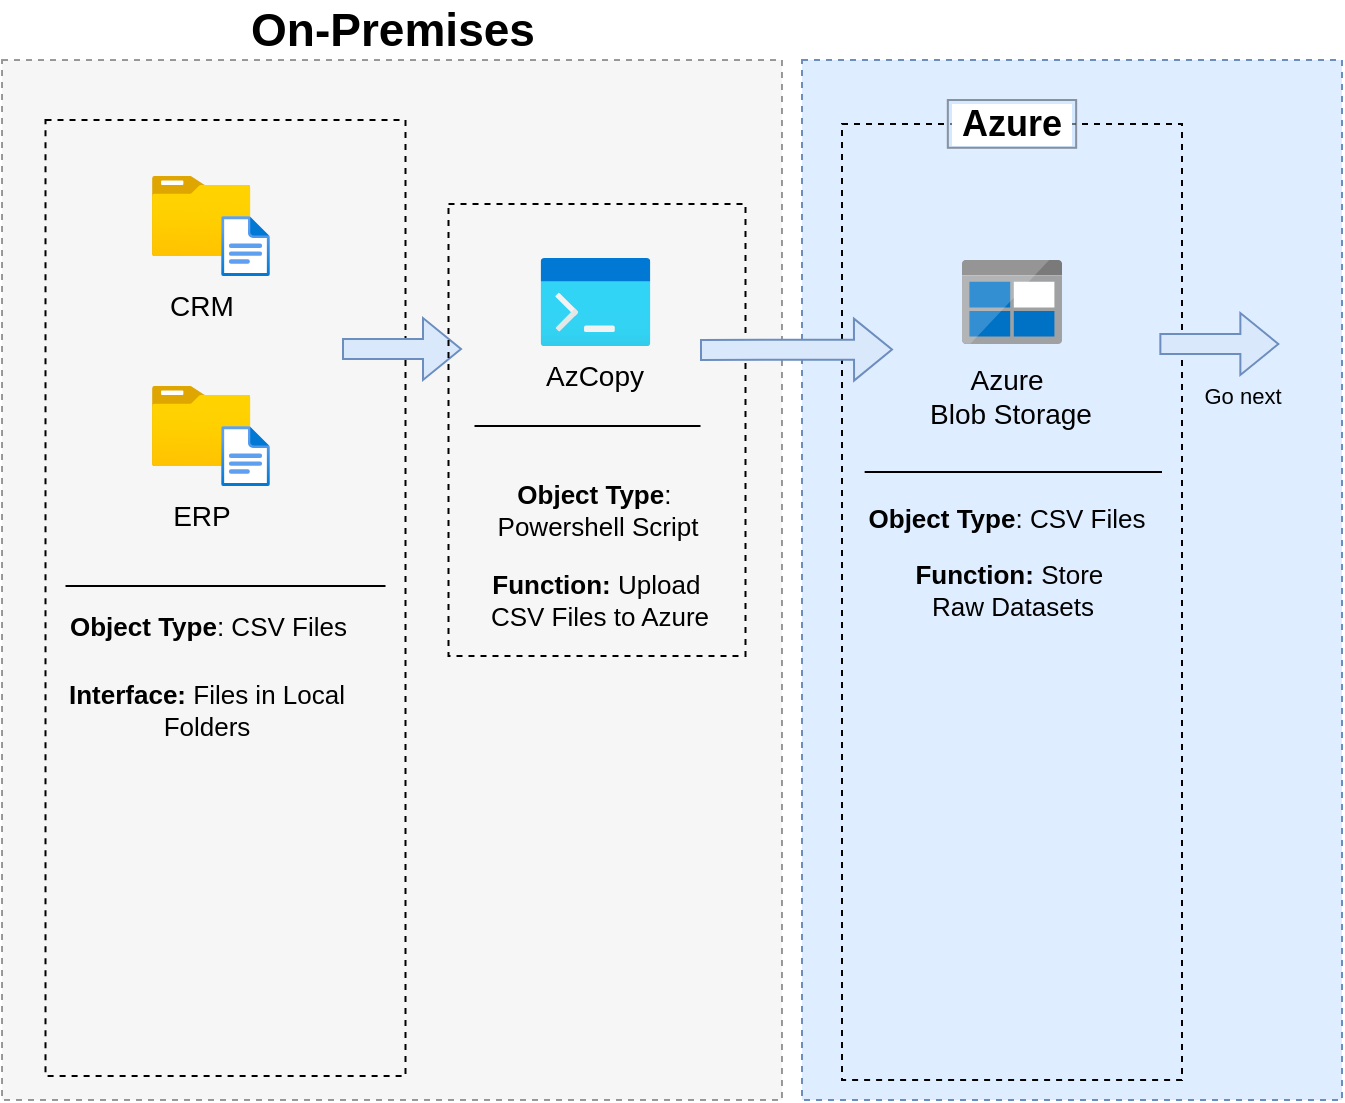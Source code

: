 <mxfile version="28.0.6">
  <diagram name="Page-1" id="2p3W1TwI71qRCSyU0E8I">
    <mxGraphModel dx="3565" dy="1873" grid="1" gridSize="10" guides="1" tooltips="1" connect="1" arrows="1" fold="1" page="1" pageScale="1" pageWidth="2500" pageHeight="1920" background="none" math="0" shadow="0">
      <root>
        <mxCell id="0" />
        <mxCell id="1" parent="0" />
        <mxCell id="SgpQ-Ep98uLSc8GFuPtw-1" value="" style="rounded=0;whiteSpace=wrap;html=1;dashed=1;fillColor=#eeeeee;strokeColor=#36393d;opacity=50;" parent="1" vertex="1">
          <mxGeometry x="50" y="200" width="390" height="520" as="geometry" />
        </mxCell>
        <mxCell id="qWopWF9tR3x7Arqnewn6-78" value="" style="rounded=0;whiteSpace=wrap;html=1;dashed=1;fillColor=none;" parent="1" vertex="1">
          <mxGeometry x="71.75" y="230" width="180" height="478.05" as="geometry" />
        </mxCell>
        <mxCell id="SgpQ-Ep98uLSc8GFuPtw-4" value="" style="rounded=0;whiteSpace=wrap;html=1;dashed=1;fillColor=#DEEDFF;strokeColor=#6c8ebf;" parent="1" vertex="1">
          <mxGeometry x="450" y="200" width="270" height="520" as="geometry" />
        </mxCell>
        <mxCell id="SgpQ-Ep98uLSc8GFuPtw-3" value="&lt;font style=&quot;font-size: 23px;&quot;&gt;&lt;b style=&quot;&quot;&gt;On-Premises&lt;/b&gt;&lt;/font&gt;" style="rounded=0;whiteSpace=wrap;html=1;fillColor=none;strokeColor=none;fontSize=18;dashed=1;" parent="1" vertex="1">
          <mxGeometry x="167.5" y="170" width="155" height="30" as="geometry" />
        </mxCell>
        <mxCell id="qWopWF9tR3x7Arqnewn6-17" value="" style="group;fillColor=none;" parent="1" vertex="1" connectable="0">
          <mxGeometry x="470" y="220" width="200" height="490" as="geometry" />
        </mxCell>
        <mxCell id="SgpQ-Ep98uLSc8GFuPtw-6" value="" style="rounded=0;whiteSpace=wrap;html=1;dashed=1;fillColor=none;" parent="qWopWF9tR3x7Arqnewn6-17" vertex="1">
          <mxGeometry y="11.95" width="170" height="478.05" as="geometry" />
        </mxCell>
        <mxCell id="qWopWF9tR3x7Arqnewn6-22" value="&lt;font style=&quot;font-size: 13px;&quot;&gt;&lt;b&gt;Object Type&lt;/b&gt;: CSV Files&lt;/font&gt;" style="text;html=1;align=center;verticalAlign=middle;whiteSpace=wrap;rounded=0;" parent="qWopWF9tR3x7Arqnewn6-17" vertex="1">
          <mxGeometry x="-16.048" y="191.229" width="197.368" height="35.854" as="geometry" />
        </mxCell>
        <mxCell id="qWopWF9tR3x7Arqnewn6-23" value="&lt;span style=&quot;font-size: 13px;&quot;&gt;&lt;b&gt;Function: &lt;/b&gt;Store&amp;nbsp;&lt;/span&gt;&lt;div style=&quot;&quot;&gt;&lt;span style=&quot;font-size: 13px;&quot;&gt;Raw Datasets&lt;/span&gt;&lt;/div&gt;" style="text;html=1;align=center;verticalAlign=middle;whiteSpace=wrap;rounded=0;" parent="qWopWF9tR3x7Arqnewn6-17" vertex="1">
          <mxGeometry x="-13.028" y="227.078" width="197.368" height="35.854" as="geometry" />
        </mxCell>
        <mxCell id="SgpQ-Ep98uLSc8GFuPtw-27" value="" style="image;sketch=0;aspect=fixed;html=1;points=[];align=center;fontSize=12;image=img/lib/mscae/BlobBlock.svg;" parent="qWopWF9tR3x7Arqnewn6-17" vertex="1">
          <mxGeometry x="60.004" y="80.002" width="50" height="42" as="geometry" />
        </mxCell>
        <mxCell id="qWopWF9tR3x7Arqnewn6-19" value="&lt;font style=&quot;font-size: 14px;&quot;&gt;Azure&amp;nbsp;&lt;/font&gt;&lt;div&gt;&lt;font style=&quot;font-size: 14px;&quot;&gt;Blob Storage&lt;/font&gt;&lt;/div&gt;" style="text;html=1;align=center;verticalAlign=middle;whiteSpace=wrap;rounded=0;" parent="qWopWF9tR3x7Arqnewn6-17" vertex="1">
          <mxGeometry x="11.316" y="129.998" width="147.368" height="35.854" as="geometry" />
        </mxCell>
        <mxCell id="SgpQ-Ep98uLSc8GFuPtw-43" value="" style="line;strokeWidth=1;rotatable=0;dashed=0;labelPosition=right;align=left;verticalAlign=middle;spacingTop=0;spacingLeft=6;points=[];portConstraint=eastwest;" parent="qWopWF9tR3x7Arqnewn6-17" vertex="1">
          <mxGeometry x="11.32" y="180" width="148.68" height="11.95" as="geometry" />
        </mxCell>
        <mxCell id="SgpQ-Ep98uLSc8GFuPtw-7" value="&lt;font style=&quot;font-size: 18px;&quot;&gt;&lt;b&gt;&amp;nbsp;Azure&amp;nbsp;&lt;/b&gt;&lt;/font&gt;" style="rounded=0;whiteSpace=wrap;html=1;fillColor=#cce5ff;strokeColor=#36393d;opacity=50;labelBackgroundColor=default;" parent="qWopWF9tR3x7Arqnewn6-17" vertex="1">
          <mxGeometry x="52.91" width="64.17" height="23.902" as="geometry" />
        </mxCell>
        <mxCell id="qWopWF9tR3x7Arqnewn6-25" value="" style="shape=flexArrow;endArrow=classic;html=1;rounded=0;fillColor=#dae8fc;strokeColor=#6c8ebf;" parent="qWopWF9tR3x7Arqnewn6-17" edge="1">
          <mxGeometry width="50" height="50" relative="1" as="geometry">
            <mxPoint x="158.68" y="122" as="sourcePoint" />
            <mxPoint x="218.68" y="122" as="targetPoint" />
          </mxGeometry>
        </mxCell>
        <mxCell id="fqEwVpQqHCHQ80SQMjaH-25" value="Go next" style="edgeLabel;html=1;align=center;verticalAlign=middle;resizable=0;points=[];labelBackgroundColor=none;" vertex="1" connectable="0" parent="qWopWF9tR3x7Arqnewn6-25">
          <mxGeometry x="0.544" y="-2" relative="1" as="geometry">
            <mxPoint x="-5" y="24" as="offset" />
          </mxGeometry>
        </mxCell>
        <mxCell id="SgpQ-Ep98uLSc8GFuPtw-41" value="" style="line;strokeWidth=1;rotatable=0;dashed=0;labelPosition=right;align=left;verticalAlign=middle;spacingTop=0;spacingLeft=6;points=[];portConstraint=eastwest;" parent="1" vertex="1">
          <mxGeometry x="81.75" y="458.05" width="160" height="10" as="geometry" />
        </mxCell>
        <mxCell id="qWopWF9tR3x7Arqnewn6-5" value="&lt;font style=&quot;font-size: 13px;&quot;&gt;&lt;b&gt;Object Type&lt;/b&gt;: CSV Files&lt;/font&gt;" style="text;html=1;align=left;verticalAlign=middle;whiteSpace=wrap;rounded=0;" parent="1" vertex="1">
          <mxGeometry x="81.75" y="468.05" width="164.5" height="30" as="geometry" />
        </mxCell>
        <mxCell id="qWopWF9tR3x7Arqnewn6-6" value="&lt;span style=&quot;font-size: 13px;&quot;&gt;&lt;b&gt;Interface: &lt;/b&gt;Files in&amp;nbsp;&lt;/span&gt;&lt;span style=&quot;font-size: 13px; background-color: transparent; color: light-dark(rgb(0, 0, 0), rgb(255, 255, 255));&quot;&gt;Local Folders&lt;/span&gt;" style="text;html=1;align=center;verticalAlign=middle;whiteSpace=wrap;rounded=0;" parent="1" vertex="1">
          <mxGeometry x="69.5" y="510" width="164.5" height="30" as="geometry" />
        </mxCell>
        <mxCell id="qWopWF9tR3x7Arqnewn6-11" value="&lt;font style=&quot;font-size: 13px;&quot;&gt;&lt;b&gt;Object Type&lt;/b&gt;:&amp;nbsp;&lt;/font&gt;&lt;div&gt;&lt;font style=&quot;font-size: 13px;&quot;&gt;Powershell&amp;nbsp;&lt;/font&gt;&lt;span style=&quot;font-size: 13px; background-color: transparent; color: light-dark(rgb(0, 0, 0), rgb(255, 255, 255));&quot;&gt;Script&lt;/span&gt;&lt;/div&gt;" style="text;html=1;align=center;verticalAlign=middle;whiteSpace=wrap;rounded=0;" parent="1" vertex="1">
          <mxGeometry x="251.75" y="410" width="191.5" height="30" as="geometry" />
        </mxCell>
        <mxCell id="qWopWF9tR3x7Arqnewn6-12" value="&lt;span style=&quot;font-size: 13px;&quot;&gt;&lt;b&gt;Function: &lt;/b&gt;Upload&amp;nbsp;&lt;/span&gt;&lt;div&gt;&lt;span style=&quot;font-size: 13px;&quot;&gt;CSV Files to Azure&lt;/span&gt;&lt;/div&gt;" style="text;html=1;align=center;verticalAlign=middle;whiteSpace=wrap;rounded=0;" parent="1" vertex="1">
          <mxGeometry x="254.5" y="455" width="187.5" height="30" as="geometry" />
        </mxCell>
        <mxCell id="qWopWF9tR3x7Arqnewn6-13" value="" style="shape=flexArrow;endArrow=classic;html=1;rounded=0;fillColor=#dae8fc;strokeColor=#6c8ebf;" parent="1" edge="1">
          <mxGeometry width="50" height="50" relative="1" as="geometry">
            <mxPoint x="220" y="344.5" as="sourcePoint" />
            <mxPoint x="280" y="344.5" as="targetPoint" />
          </mxGeometry>
        </mxCell>
        <mxCell id="qWopWF9tR3x7Arqnewn6-79" value="" style="group" parent="1" vertex="1" connectable="0">
          <mxGeometry x="119.58" y="258.05" width="64.35" height="80" as="geometry" />
        </mxCell>
        <mxCell id="SgpQ-Ep98uLSc8GFuPtw-19" value="" style="image;aspect=fixed;html=1;points=[];align=center;fontSize=12;image=img/lib/azure2/general/Folder_Blank.svg;" parent="qWopWF9tR3x7Arqnewn6-79" vertex="1">
          <mxGeometry x="5.36" width="49.29" height="40" as="geometry" />
        </mxCell>
        <mxCell id="SgpQ-Ep98uLSc8GFuPtw-22" value="" style="image;aspect=fixed;html=1;points=[];align=center;fontSize=12;image=img/lib/azure2/general/File.svg;" parent="qWopWF9tR3x7Arqnewn6-79" vertex="1">
          <mxGeometry x="40" y="20" width="24.35" height="30" as="geometry" />
        </mxCell>
        <mxCell id="qWopWF9tR3x7Arqnewn6-2" value="&lt;font style=&quot;font-size: 14px;&quot;&gt;CRM&lt;/font&gt;" style="text;html=1;align=center;verticalAlign=middle;whiteSpace=wrap;rounded=0;" parent="qWopWF9tR3x7Arqnewn6-79" vertex="1">
          <mxGeometry y="50" width="60" height="30" as="geometry" />
        </mxCell>
        <mxCell id="qWopWF9tR3x7Arqnewn6-80" value="" style="group" parent="1" vertex="1" connectable="0">
          <mxGeometry x="119.58" y="363.05" width="64.35" height="80" as="geometry" />
        </mxCell>
        <mxCell id="SgpQ-Ep98uLSc8GFuPtw-23" value="" style="image;aspect=fixed;html=1;points=[];align=center;fontSize=12;image=img/lib/azure2/general/Folder_Blank.svg;" parent="qWopWF9tR3x7Arqnewn6-80" vertex="1">
          <mxGeometry x="5.36" width="49.29" height="40" as="geometry" />
        </mxCell>
        <mxCell id="SgpQ-Ep98uLSc8GFuPtw-24" value="" style="image;aspect=fixed;html=1;points=[];align=center;fontSize=12;image=img/lib/azure2/general/File.svg;" parent="qWopWF9tR3x7Arqnewn6-80" vertex="1">
          <mxGeometry x="40.0" y="20" width="24.35" height="30" as="geometry" />
        </mxCell>
        <mxCell id="qWopWF9tR3x7Arqnewn6-4" value="&lt;font style=&quot;font-size: 14px;&quot;&gt;ERP&lt;/font&gt;" style="text;html=1;align=center;verticalAlign=middle;whiteSpace=wrap;rounded=0;" parent="qWopWF9tR3x7Arqnewn6-80" vertex="1">
          <mxGeometry y="50" width="60" height="30" as="geometry" />
        </mxCell>
        <mxCell id="fqEwVpQqHCHQ80SQMjaH-1" value="" style="group" vertex="1" connectable="0" parent="1">
          <mxGeometry x="273.25" y="272.05" width="148.5" height="226" as="geometry" />
        </mxCell>
        <mxCell id="qWopWF9tR3x7Arqnewn6-15" value="" style="rounded=0;whiteSpace=wrap;html=1;dashed=1;fillColor=none;" parent="fqEwVpQqHCHQ80SQMjaH-1" vertex="1">
          <mxGeometry width="148.5" height="226" as="geometry" />
        </mxCell>
        <mxCell id="qWopWF9tR3x7Arqnewn6-9" value="" style="line;strokeWidth=1;rotatable=0;dashed=0;labelPosition=right;align=left;verticalAlign=middle;spacingTop=0;spacingLeft=6;points=[];portConstraint=eastwest;" parent="fqEwVpQqHCHQ80SQMjaH-1" vertex="1">
          <mxGeometry x="13" y="106" width="113" height="10" as="geometry" />
        </mxCell>
        <mxCell id="qWopWF9tR3x7Arqnewn6-81" value="" style="group" parent="fqEwVpQqHCHQ80SQMjaH-1" vertex="1" connectable="0">
          <mxGeometry x="26" y="27" width="95" height="74" as="geometry" />
        </mxCell>
        <mxCell id="SgpQ-Ep98uLSc8GFuPtw-29" value="" style="image;aspect=fixed;html=1;points=[];align=center;fontSize=12;image=img/lib/azure2/general/Powershell.svg;" parent="qWopWF9tR3x7Arqnewn6-81" vertex="1">
          <mxGeometry x="20" width="55" height="44" as="geometry" />
        </mxCell>
        <mxCell id="qWopWF9tR3x7Arqnewn6-10" value="&lt;font style=&quot;font-size: 14px;&quot;&gt;AzCopy&lt;/font&gt;" style="text;html=1;align=center;verticalAlign=middle;whiteSpace=wrap;rounded=0;" parent="qWopWF9tR3x7Arqnewn6-81" vertex="1">
          <mxGeometry y="44" width="95" height="30" as="geometry" />
        </mxCell>
        <mxCell id="fqEwVpQqHCHQ80SQMjaH-2" value="" style="shape=flexArrow;endArrow=classic;html=1;rounded=0;fillColor=#dae8fc;strokeColor=#6c8ebf;entryX=0.15;entryY=0.236;entryDx=0;entryDy=0;entryPerimeter=0;" edge="1" parent="1" target="SgpQ-Ep98uLSc8GFuPtw-6">
          <mxGeometry width="50" height="50" relative="1" as="geometry">
            <mxPoint x="399" y="345" as="sourcePoint" />
            <mxPoint x="459" y="345" as="targetPoint" />
          </mxGeometry>
        </mxCell>
      </root>
    </mxGraphModel>
  </diagram>
</mxfile>
